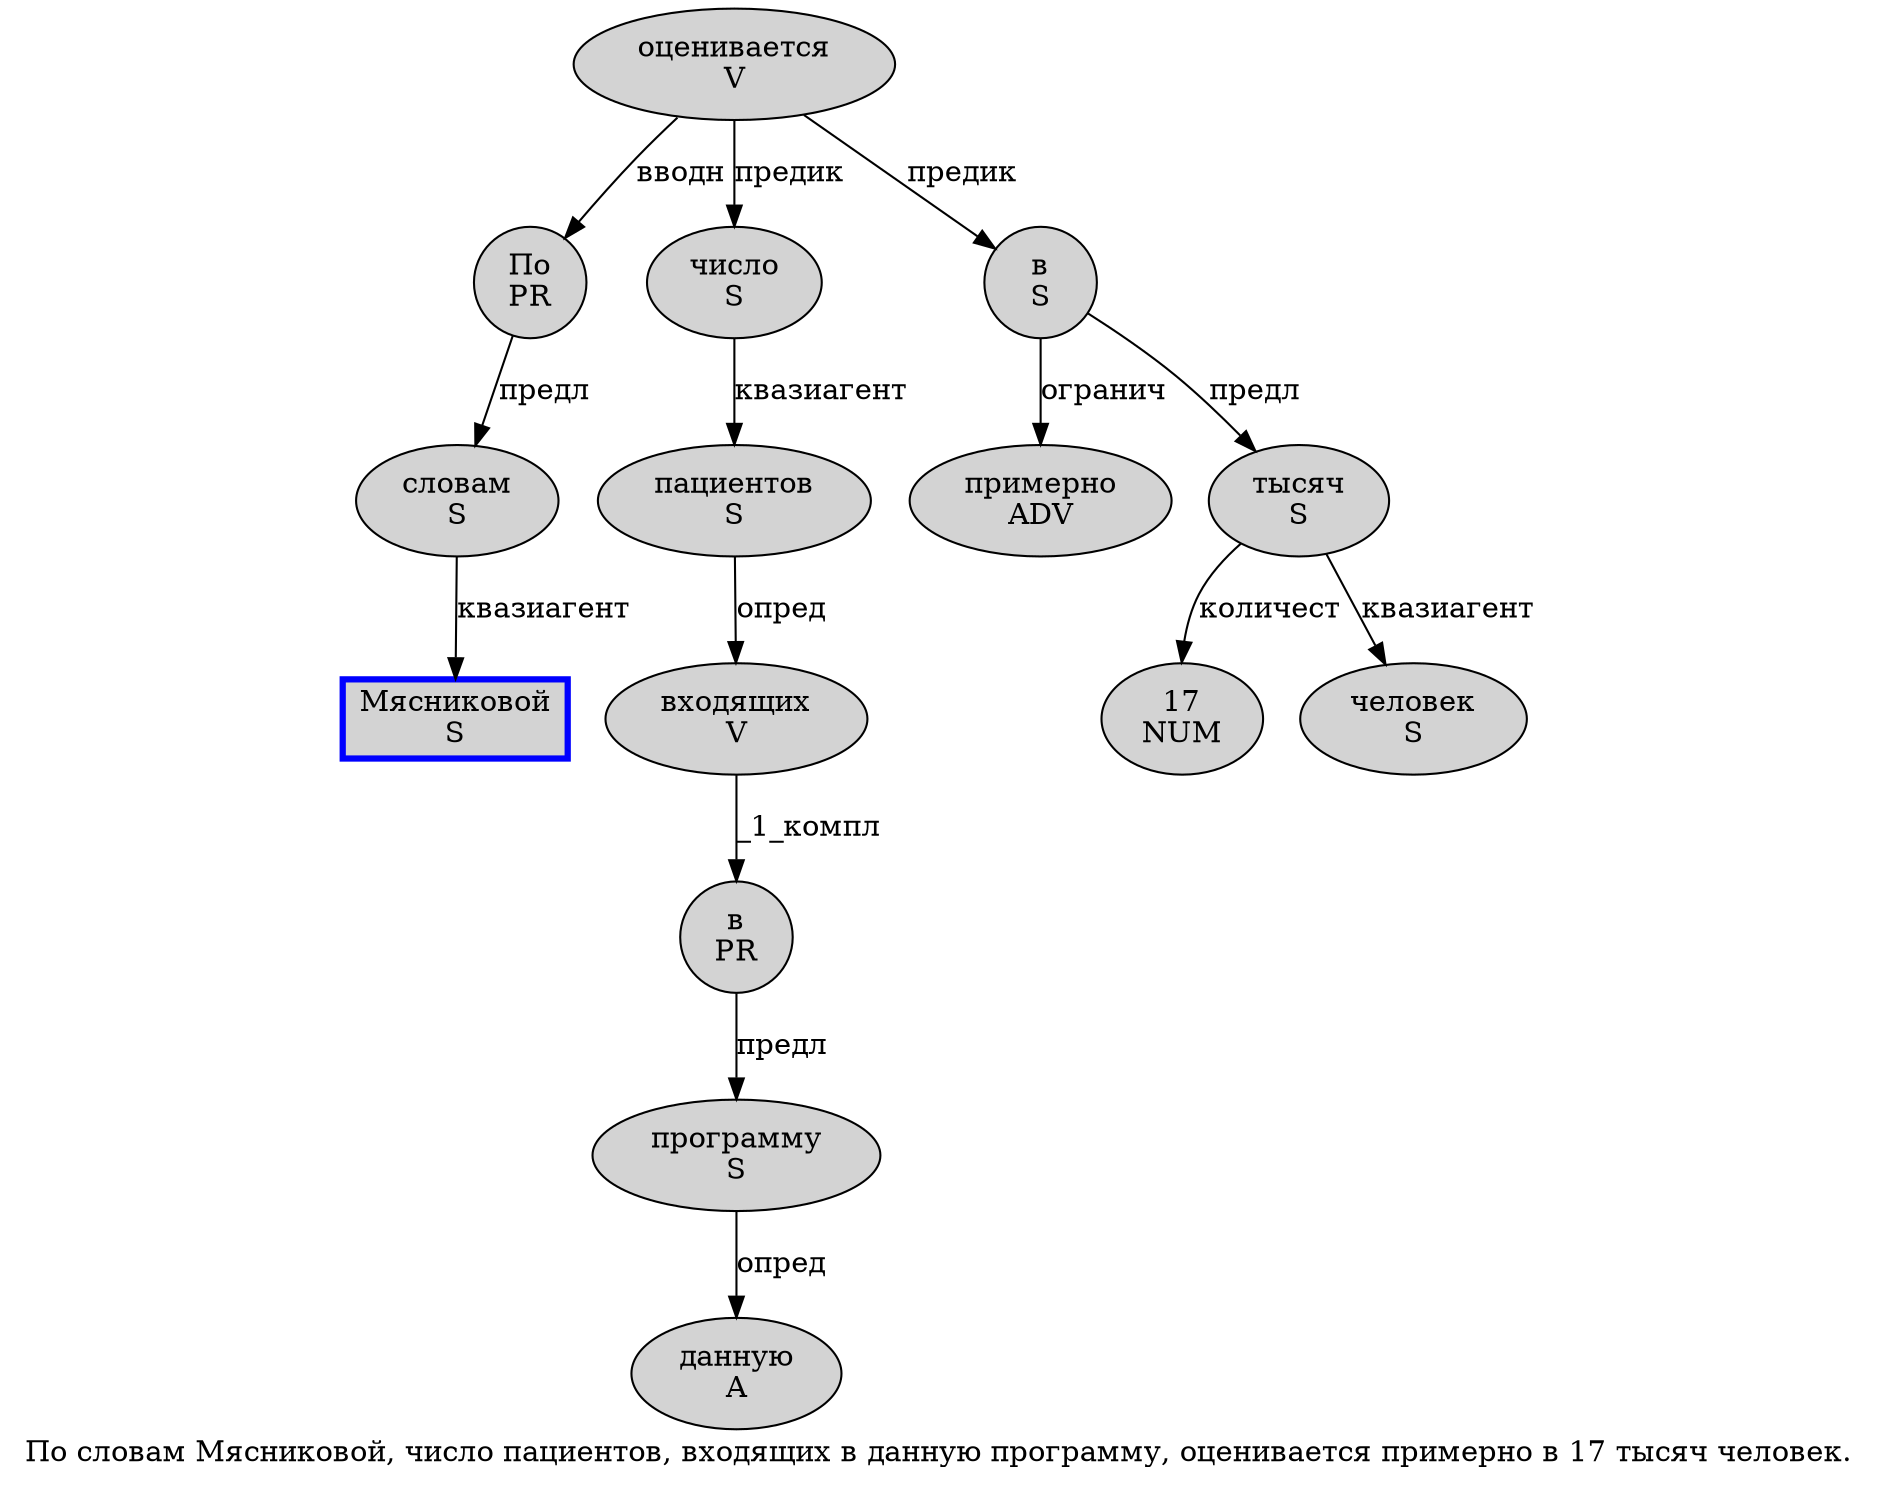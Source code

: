 digraph SENTENCE_501 {
	graph [label="По словам Мясниковой, число пациентов, входящих в данную программу, оценивается примерно в 17 тысяч человек."]
	node [style=filled]
		0 [label="По
PR" color="" fillcolor=lightgray penwidth=1 shape=ellipse]
		1 [label="словам
S" color="" fillcolor=lightgray penwidth=1 shape=ellipse]
		2 [label="Мясниковой
S" color=blue fillcolor=lightgray penwidth=3 shape=box]
		4 [label="число
S" color="" fillcolor=lightgray penwidth=1 shape=ellipse]
		5 [label="пациентов
S" color="" fillcolor=lightgray penwidth=1 shape=ellipse]
		7 [label="входящих
V" color="" fillcolor=lightgray penwidth=1 shape=ellipse]
		8 [label="в
PR" color="" fillcolor=lightgray penwidth=1 shape=ellipse]
		9 [label="данную
A" color="" fillcolor=lightgray penwidth=1 shape=ellipse]
		10 [label="программу
S" color="" fillcolor=lightgray penwidth=1 shape=ellipse]
		12 [label="оценивается
V" color="" fillcolor=lightgray penwidth=1 shape=ellipse]
		13 [label="примерно
ADV" color="" fillcolor=lightgray penwidth=1 shape=ellipse]
		14 [label="в
S" color="" fillcolor=lightgray penwidth=1 shape=ellipse]
		15 [label="17
NUM" color="" fillcolor=lightgray penwidth=1 shape=ellipse]
		16 [label="тысяч
S" color="" fillcolor=lightgray penwidth=1 shape=ellipse]
		17 [label="человек
S" color="" fillcolor=lightgray penwidth=1 shape=ellipse]
			16 -> 15 [label="количест"]
			16 -> 17 [label="квазиагент"]
			10 -> 9 [label="опред"]
			8 -> 10 [label="предл"]
			4 -> 5 [label="квазиагент"]
			0 -> 1 [label="предл"]
			12 -> 0 [label="вводн"]
			12 -> 4 [label="предик"]
			12 -> 14 [label="предик"]
			5 -> 7 [label="опред"]
			1 -> 2 [label="квазиагент"]
			7 -> 8 [label="_1_компл"]
			14 -> 13 [label="огранич"]
			14 -> 16 [label="предл"]
}